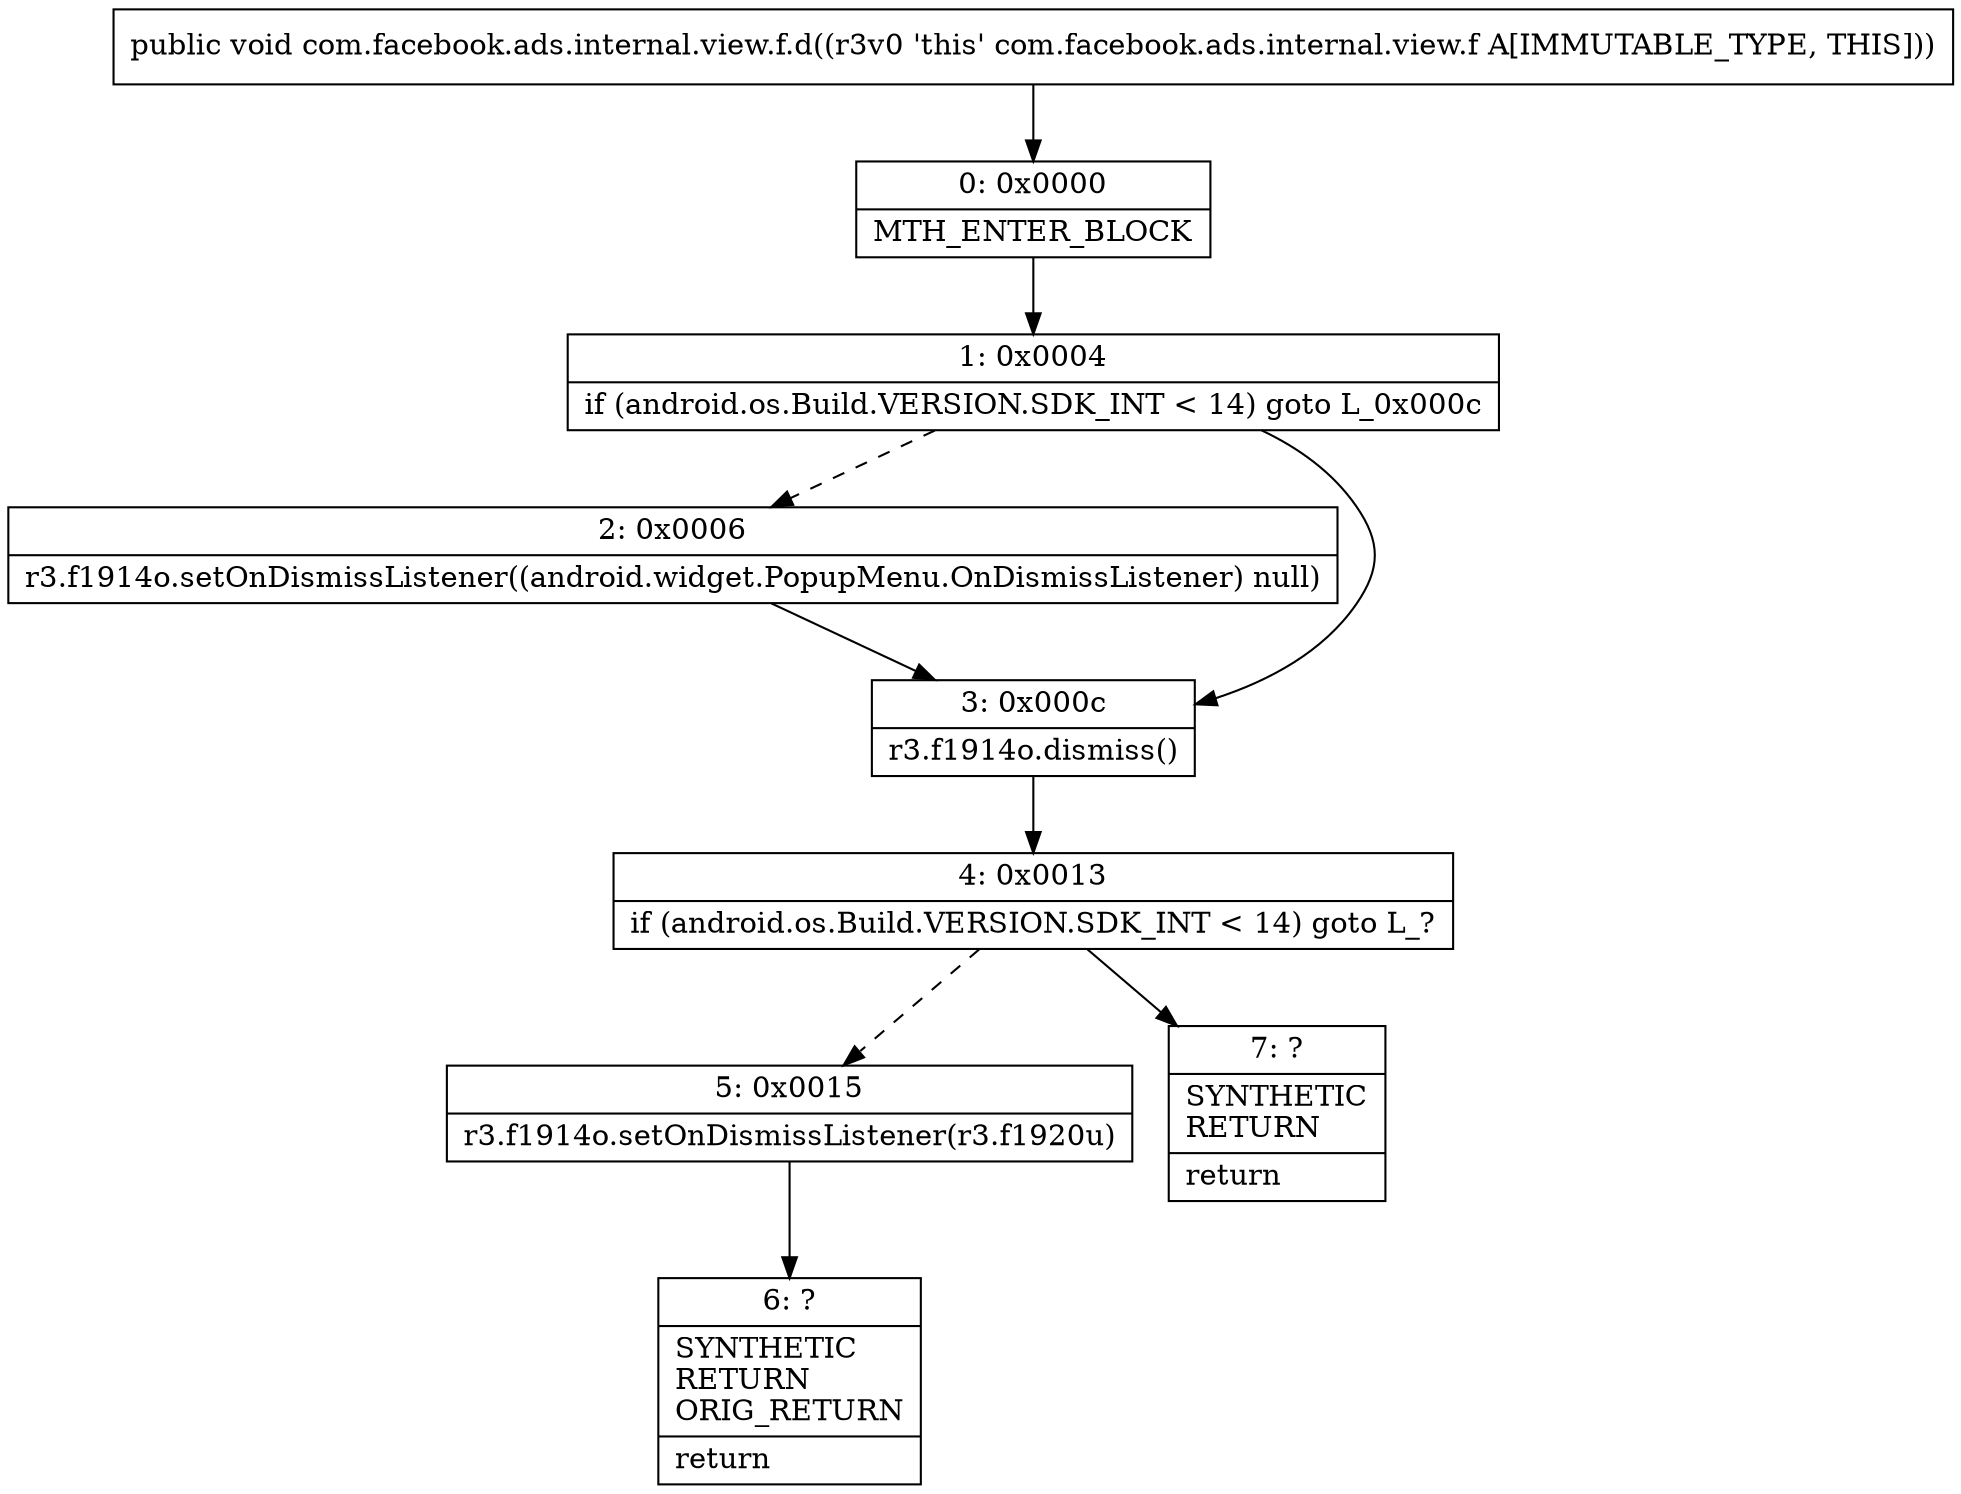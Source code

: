 digraph "CFG forcom.facebook.ads.internal.view.f.d()V" {
Node_0 [shape=record,label="{0\:\ 0x0000|MTH_ENTER_BLOCK\l}"];
Node_1 [shape=record,label="{1\:\ 0x0004|if (android.os.Build.VERSION.SDK_INT \< 14) goto L_0x000c\l}"];
Node_2 [shape=record,label="{2\:\ 0x0006|r3.f1914o.setOnDismissListener((android.widget.PopupMenu.OnDismissListener) null)\l}"];
Node_3 [shape=record,label="{3\:\ 0x000c|r3.f1914o.dismiss()\l}"];
Node_4 [shape=record,label="{4\:\ 0x0013|if (android.os.Build.VERSION.SDK_INT \< 14) goto L_?\l}"];
Node_5 [shape=record,label="{5\:\ 0x0015|r3.f1914o.setOnDismissListener(r3.f1920u)\l}"];
Node_6 [shape=record,label="{6\:\ ?|SYNTHETIC\lRETURN\lORIG_RETURN\l|return\l}"];
Node_7 [shape=record,label="{7\:\ ?|SYNTHETIC\lRETURN\l|return\l}"];
MethodNode[shape=record,label="{public void com.facebook.ads.internal.view.f.d((r3v0 'this' com.facebook.ads.internal.view.f A[IMMUTABLE_TYPE, THIS])) }"];
MethodNode -> Node_0;
Node_0 -> Node_1;
Node_1 -> Node_2[style=dashed];
Node_1 -> Node_3;
Node_2 -> Node_3;
Node_3 -> Node_4;
Node_4 -> Node_5[style=dashed];
Node_4 -> Node_7;
Node_5 -> Node_6;
}

